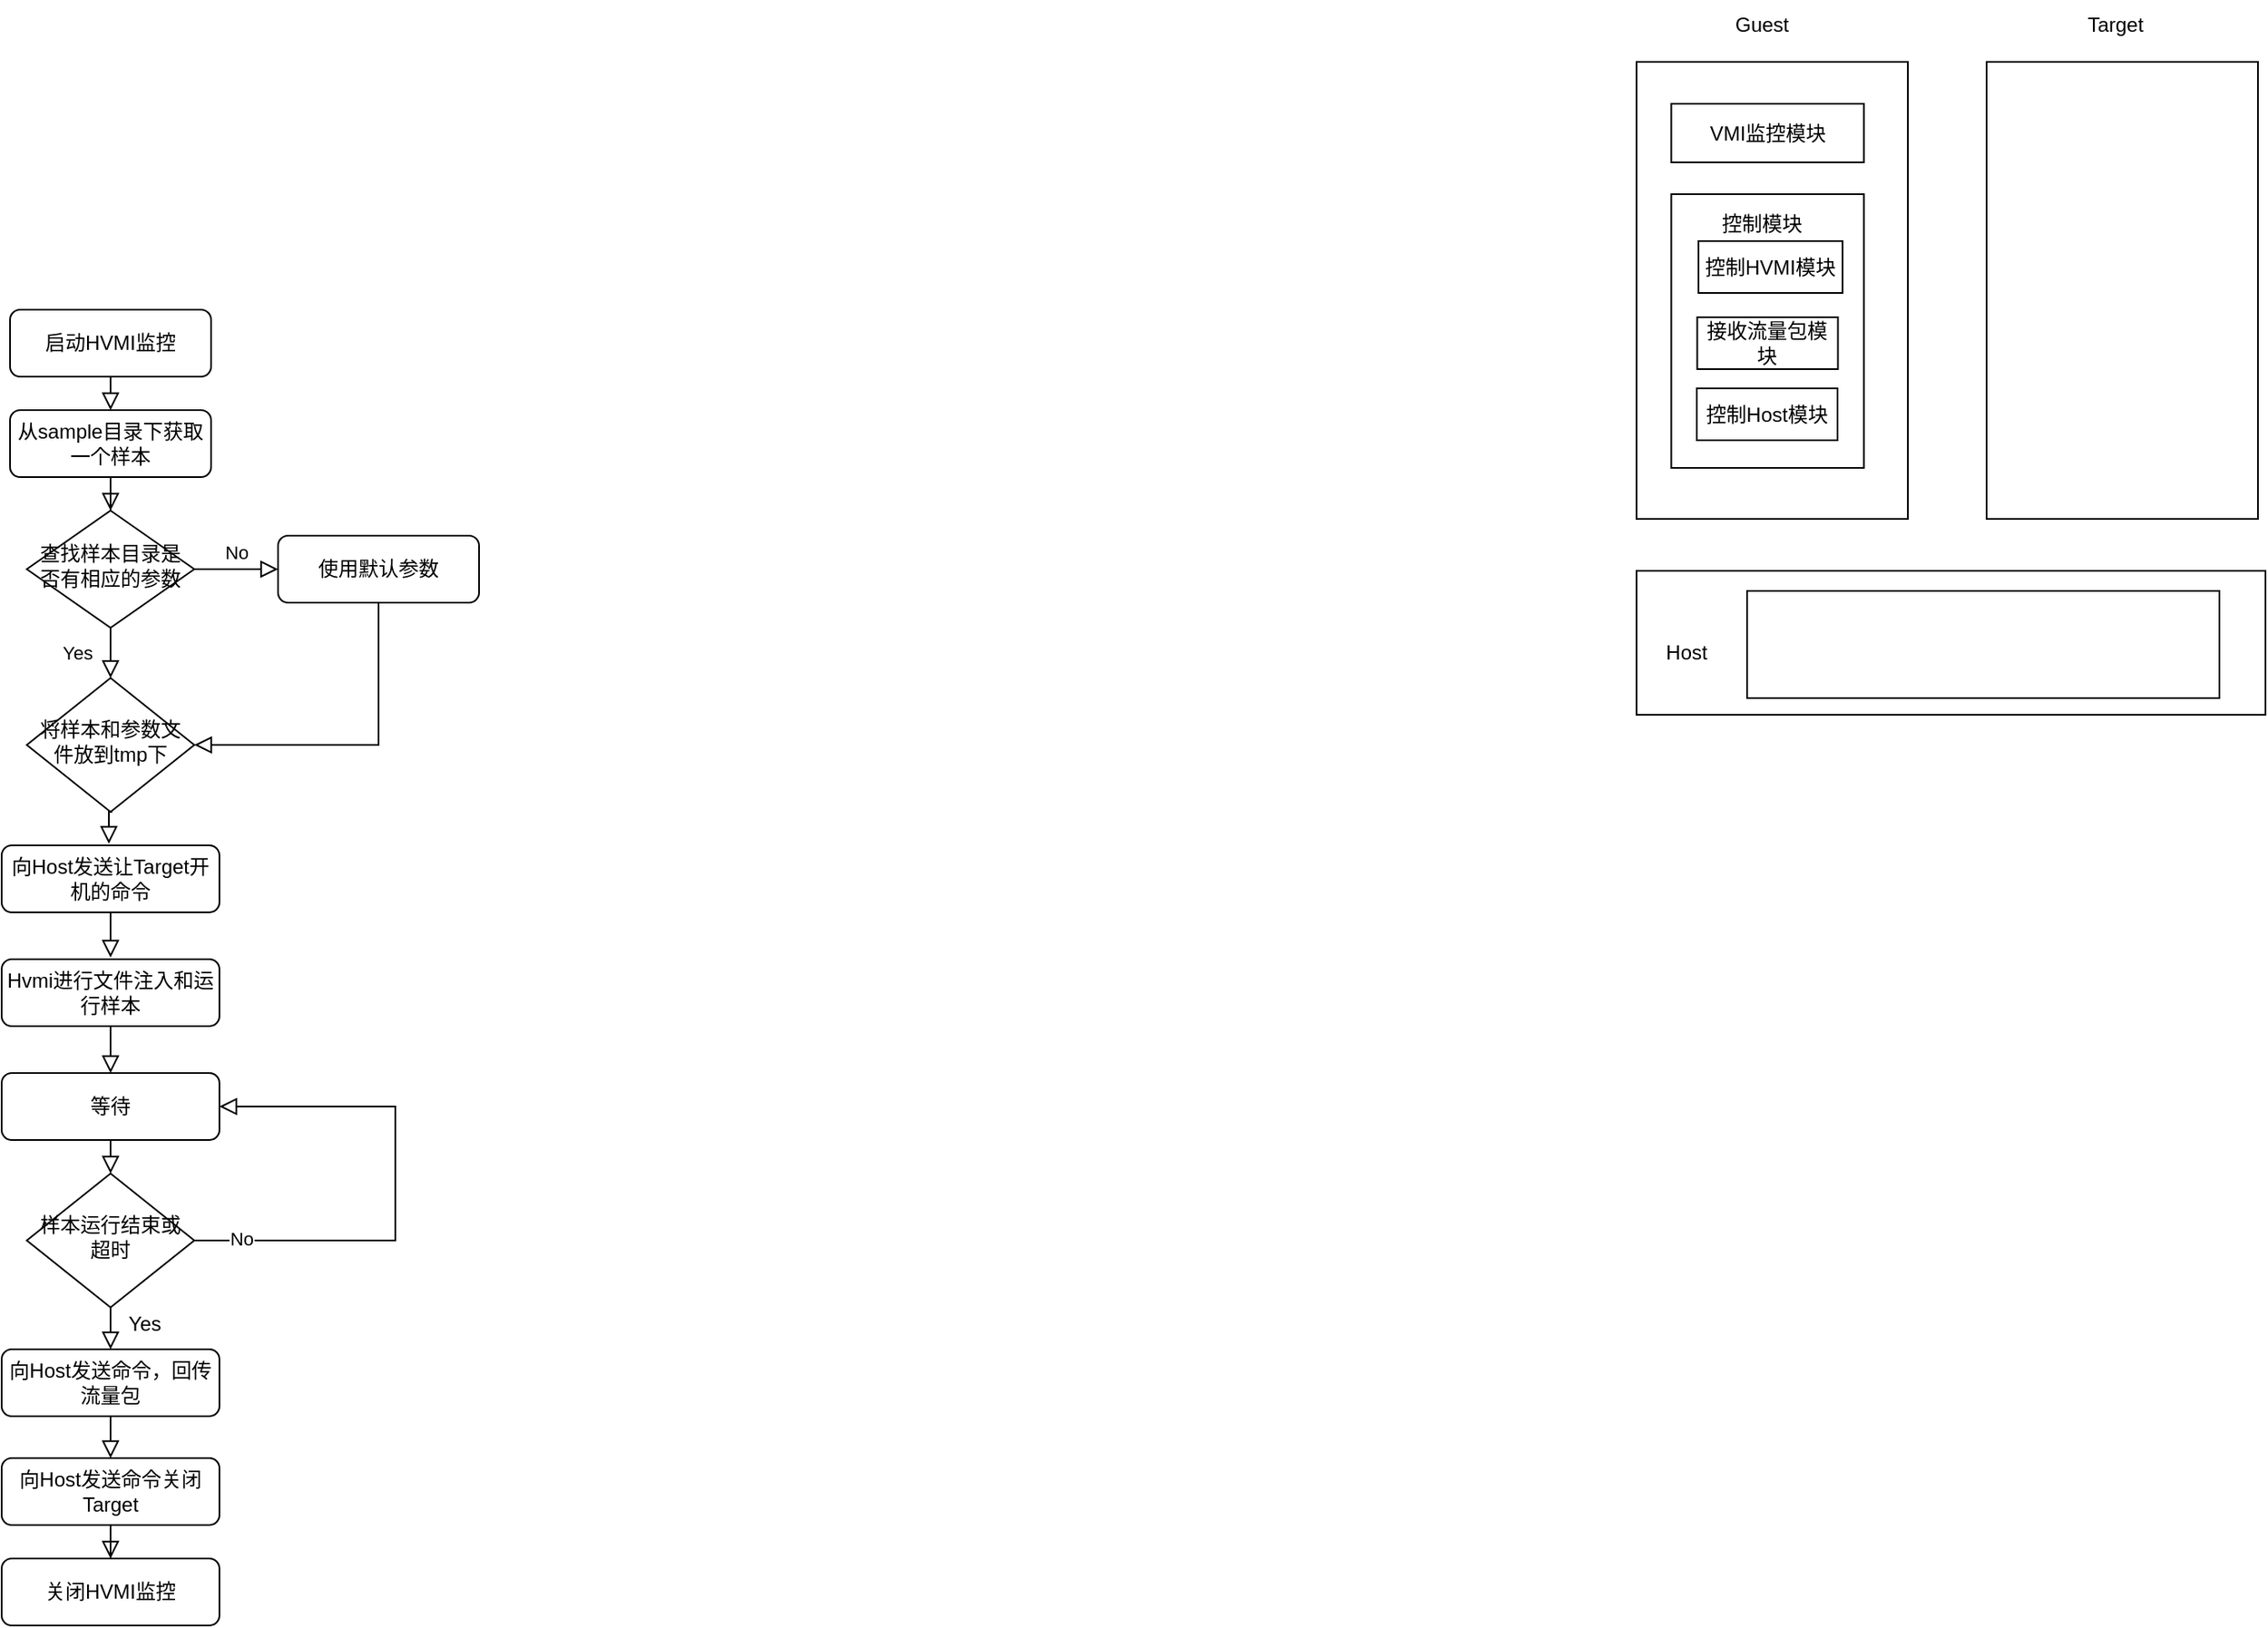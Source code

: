 <mxfile version="20.5.1" type="github" pages="2">
  <diagram id="C5RBs43oDa-KdzZeNtuy" name="Page-1">
    <mxGraphModel dx="441" dy="780" grid="0" gridSize="10" guides="1" tooltips="1" connect="1" arrows="1" fold="1" page="1" pageScale="1" pageWidth="827" pageHeight="1169" math="0" shadow="0">
      <root>
        <mxCell id="WIyWlLk6GJQsqaUBKTNV-0" />
        <mxCell id="WIyWlLk6GJQsqaUBKTNV-1" parent="WIyWlLk6GJQsqaUBKTNV-0" />
        <mxCell id="WIyWlLk6GJQsqaUBKTNV-2" value="" style="rounded=0;html=1;jettySize=auto;orthogonalLoop=1;fontSize=11;endArrow=block;endFill=0;endSize=8;strokeWidth=1;shadow=0;labelBackgroundColor=none;edgeStyle=orthogonalEdgeStyle;exitX=0.5;exitY=1;exitDx=0;exitDy=0;" parent="WIyWlLk6GJQsqaUBKTNV-1" source="L5bjJk7ckYGiC62Blhyu-32" target="WIyWlLk6GJQsqaUBKTNV-6" edge="1">
          <mxGeometry relative="1" as="geometry">
            <mxPoint x="255" y="440" as="sourcePoint" />
          </mxGeometry>
        </mxCell>
        <mxCell id="WIyWlLk6GJQsqaUBKTNV-3" value="启动HVMI监控" style="rounded=1;whiteSpace=wrap;html=1;fontSize=12;glass=0;strokeWidth=1;shadow=0;" parent="WIyWlLk6GJQsqaUBKTNV-1" vertex="1">
          <mxGeometry x="195" y="360" width="120" height="40" as="geometry" />
        </mxCell>
        <mxCell id="WIyWlLk6GJQsqaUBKTNV-4" value="Yes" style="rounded=0;html=1;jettySize=auto;orthogonalLoop=1;fontSize=11;endArrow=block;endFill=0;endSize=8;strokeWidth=1;shadow=0;labelBackgroundColor=none;edgeStyle=orthogonalEdgeStyle;" parent="WIyWlLk6GJQsqaUBKTNV-1" source="WIyWlLk6GJQsqaUBKTNV-6" target="WIyWlLk6GJQsqaUBKTNV-10" edge="1">
          <mxGeometry y="20" relative="1" as="geometry">
            <mxPoint as="offset" />
          </mxGeometry>
        </mxCell>
        <mxCell id="WIyWlLk6GJQsqaUBKTNV-5" value="No" style="edgeStyle=orthogonalEdgeStyle;rounded=0;html=1;jettySize=auto;orthogonalLoop=1;fontSize=11;endArrow=block;endFill=0;endSize=8;strokeWidth=1;shadow=0;labelBackgroundColor=none;" parent="WIyWlLk6GJQsqaUBKTNV-1" source="WIyWlLk6GJQsqaUBKTNV-6" target="WIyWlLk6GJQsqaUBKTNV-7" edge="1">
          <mxGeometry y="10" relative="1" as="geometry">
            <mxPoint as="offset" />
          </mxGeometry>
        </mxCell>
        <mxCell id="WIyWlLk6GJQsqaUBKTNV-6" value="查找样本目录是否有相应的参数" style="rhombus;whiteSpace=wrap;html=1;shadow=0;fontFamily=Helvetica;fontSize=12;align=center;strokeWidth=1;spacing=6;spacingTop=-4;" parent="WIyWlLk6GJQsqaUBKTNV-1" vertex="1">
          <mxGeometry x="205" y="480" width="100" height="70" as="geometry" />
        </mxCell>
        <mxCell id="WIyWlLk6GJQsqaUBKTNV-7" value="使用默认参数" style="rounded=1;whiteSpace=wrap;html=1;fontSize=12;glass=0;strokeWidth=1;shadow=0;" parent="WIyWlLk6GJQsqaUBKTNV-1" vertex="1">
          <mxGeometry x="355" y="495" width="120" height="40" as="geometry" />
        </mxCell>
        <mxCell id="WIyWlLk6GJQsqaUBKTNV-10" value="将样本和参数文件放到tmp下" style="rhombus;whiteSpace=wrap;html=1;shadow=0;fontFamily=Helvetica;fontSize=12;align=center;strokeWidth=1;spacing=6;spacingTop=-4;" parent="WIyWlLk6GJQsqaUBKTNV-1" vertex="1">
          <mxGeometry x="205" y="580" width="100" height="80" as="geometry" />
        </mxCell>
        <mxCell id="WIyWlLk6GJQsqaUBKTNV-11" value="向Host发送让Target开机的命令" style="rounded=1;whiteSpace=wrap;html=1;fontSize=12;glass=0;strokeWidth=1;shadow=0;" parent="WIyWlLk6GJQsqaUBKTNV-1" vertex="1">
          <mxGeometry x="190" y="680" width="130" height="40" as="geometry" />
        </mxCell>
        <mxCell id="L5bjJk7ckYGiC62Blhyu-9" value="" style="rounded=0;html=1;jettySize=auto;orthogonalLoop=1;fontSize=11;endArrow=block;endFill=0;endSize=8;strokeWidth=1;shadow=0;labelBackgroundColor=none;edgeStyle=orthogonalEdgeStyle;exitX=0.5;exitY=1;exitDx=0;exitDy=0;entryX=1;entryY=0.5;entryDx=0;entryDy=0;" parent="WIyWlLk6GJQsqaUBKTNV-1" source="WIyWlLk6GJQsqaUBKTNV-7" target="WIyWlLk6GJQsqaUBKTNV-10" edge="1">
          <mxGeometry relative="1" as="geometry">
            <mxPoint x="265" y="440" as="sourcePoint" />
            <mxPoint x="255" y="570" as="targetPoint" />
            <Array as="points">
              <mxPoint x="415" y="620" />
            </Array>
          </mxGeometry>
        </mxCell>
        <mxCell id="L5bjJk7ckYGiC62Blhyu-11" value="" style="rounded=0;html=1;jettySize=auto;orthogonalLoop=1;fontSize=11;endArrow=block;endFill=0;endSize=8;strokeWidth=1;shadow=0;labelBackgroundColor=none;edgeStyle=orthogonalEdgeStyle;exitX=0.5;exitY=1;exitDx=0;exitDy=0;entryX=0.5;entryY=0;entryDx=0;entryDy=0;" parent="WIyWlLk6GJQsqaUBKTNV-1" source="WIyWlLk6GJQsqaUBKTNV-3" target="L5bjJk7ckYGiC62Blhyu-32" edge="1">
          <mxGeometry relative="1" as="geometry">
            <mxPoint x="265" y="507" as="sourcePoint" />
            <mxPoint x="255" y="417" as="targetPoint" />
          </mxGeometry>
        </mxCell>
        <mxCell id="L5bjJk7ckYGiC62Blhyu-18" value="等待" style="rounded=1;whiteSpace=wrap;html=1;fontSize=12;glass=0;strokeWidth=1;shadow=0;" parent="WIyWlLk6GJQsqaUBKTNV-1" vertex="1">
          <mxGeometry x="190" y="816" width="130" height="40" as="geometry" />
        </mxCell>
        <mxCell id="L5bjJk7ckYGiC62Blhyu-19" value="样本运行结束或超时" style="rhombus;whiteSpace=wrap;html=1;shadow=0;fontFamily=Helvetica;fontSize=12;align=center;strokeWidth=1;spacing=6;spacingTop=-4;" parent="WIyWlLk6GJQsqaUBKTNV-1" vertex="1">
          <mxGeometry x="205" y="876" width="100" height="80" as="geometry" />
        </mxCell>
        <mxCell id="L5bjJk7ckYGiC62Blhyu-23" value="" style="rounded=0;html=1;jettySize=auto;orthogonalLoop=1;fontSize=11;endArrow=block;endFill=0;endSize=8;strokeWidth=1;shadow=0;labelBackgroundColor=none;edgeStyle=orthogonalEdgeStyle;entryX=0.5;entryY=0;entryDx=0;entryDy=0;" parent="WIyWlLk6GJQsqaUBKTNV-1" target="L5bjJk7ckYGiC62Blhyu-19" edge="1">
          <mxGeometry relative="1" as="geometry">
            <mxPoint x="255" y="856" as="sourcePoint" />
            <mxPoint x="265" y="826" as="targetPoint" />
          </mxGeometry>
        </mxCell>
        <mxCell id="L5bjJk7ckYGiC62Blhyu-24" value="向Host发送命令，回传流量包" style="rounded=1;whiteSpace=wrap;html=1;fontSize=12;glass=0;strokeWidth=1;shadow=0;" parent="WIyWlLk6GJQsqaUBKTNV-1" vertex="1">
          <mxGeometry x="190" y="981" width="130" height="40" as="geometry" />
        </mxCell>
        <mxCell id="L5bjJk7ckYGiC62Blhyu-26" value="" style="rounded=0;html=1;jettySize=auto;orthogonalLoop=1;fontSize=11;endArrow=block;endFill=0;endSize=8;strokeWidth=1;shadow=0;labelBackgroundColor=none;edgeStyle=orthogonalEdgeStyle;entryX=0.5;entryY=0;entryDx=0;entryDy=0;exitX=0.5;exitY=1;exitDx=0;exitDy=0;" parent="WIyWlLk6GJQsqaUBKTNV-1" source="L5bjJk7ckYGiC62Blhyu-19" target="L5bjJk7ckYGiC62Blhyu-24" edge="1">
          <mxGeometry relative="1" as="geometry">
            <mxPoint x="255" y="976" as="sourcePoint" />
            <mxPoint x="265" y="906" as="targetPoint" />
          </mxGeometry>
        </mxCell>
        <mxCell id="L5bjJk7ckYGiC62Blhyu-27" value="Yes" style="text;html=1;align=center;verticalAlign=middle;resizable=0;points=[];autosize=1;strokeColor=none;fillColor=none;" parent="WIyWlLk6GJQsqaUBKTNV-1" vertex="1">
          <mxGeometry x="255" y="951" width="40" height="30" as="geometry" />
        </mxCell>
        <mxCell id="L5bjJk7ckYGiC62Blhyu-28" value="" style="rounded=0;html=1;jettySize=auto;orthogonalLoop=1;fontSize=11;endArrow=block;endFill=0;endSize=8;strokeWidth=1;shadow=0;labelBackgroundColor=none;edgeStyle=orthogonalEdgeStyle;exitX=1;exitY=0.5;exitDx=0;exitDy=0;entryX=1;entryY=0.5;entryDx=0;entryDy=0;" parent="WIyWlLk6GJQsqaUBKTNV-1" source="L5bjJk7ckYGiC62Blhyu-19" target="L5bjJk7ckYGiC62Blhyu-18" edge="1">
          <mxGeometry relative="1" as="geometry">
            <mxPoint x="425" y="561" as="sourcePoint" />
            <mxPoint x="315" y="666" as="targetPoint" />
            <Array as="points">
              <mxPoint x="425" y="916" />
              <mxPoint x="425" y="836" />
            </Array>
          </mxGeometry>
        </mxCell>
        <mxCell id="L5bjJk7ckYGiC62Blhyu-29" value="No" style="edgeLabel;html=1;align=center;verticalAlign=middle;resizable=0;points=[];" parent="L5bjJk7ckYGiC62Blhyu-28" vertex="1" connectable="0">
          <mxGeometry x="-0.82" y="1" relative="1" as="geometry">
            <mxPoint as="offset" />
          </mxGeometry>
        </mxCell>
        <mxCell id="L5bjJk7ckYGiC62Blhyu-32" value="从sample目录下获取一个样本" style="rounded=1;whiteSpace=wrap;html=1;fontSize=12;glass=0;strokeWidth=1;shadow=0;" parent="WIyWlLk6GJQsqaUBKTNV-1" vertex="1">
          <mxGeometry x="195" y="420" width="120" height="40" as="geometry" />
        </mxCell>
        <mxCell id="L5bjJk7ckYGiC62Blhyu-34" value="向Host发送命令关闭Target" style="rounded=1;whiteSpace=wrap;html=1;fontSize=12;glass=0;strokeWidth=1;shadow=0;" parent="WIyWlLk6GJQsqaUBKTNV-1" vertex="1">
          <mxGeometry x="190" y="1046" width="130" height="40" as="geometry" />
        </mxCell>
        <mxCell id="L5bjJk7ckYGiC62Blhyu-37" value="" style="rounded=0;html=1;jettySize=auto;orthogonalLoop=1;fontSize=11;endArrow=block;endFill=0;endSize=8;strokeWidth=1;shadow=0;labelBackgroundColor=none;edgeStyle=orthogonalEdgeStyle;entryX=0.5;entryY=0;entryDx=0;entryDy=0;exitX=0.5;exitY=1;exitDx=0;exitDy=0;" parent="WIyWlLk6GJQsqaUBKTNV-1" source="L5bjJk7ckYGiC62Blhyu-24" target="L5bjJk7ckYGiC62Blhyu-34" edge="1">
          <mxGeometry relative="1" as="geometry">
            <mxPoint x="255" y="1026" as="sourcePoint" />
            <mxPoint x="265" y="886" as="targetPoint" />
          </mxGeometry>
        </mxCell>
        <mxCell id="L5bjJk7ckYGiC62Blhyu-38" value="关闭HVMI监控" style="rounded=1;whiteSpace=wrap;html=1;fontSize=12;glass=0;strokeWidth=1;shadow=0;" parent="WIyWlLk6GJQsqaUBKTNV-1" vertex="1">
          <mxGeometry x="190" y="1106" width="130" height="40" as="geometry" />
        </mxCell>
        <mxCell id="L5bjJk7ckYGiC62Blhyu-39" value="" style="rounded=0;html=1;jettySize=auto;orthogonalLoop=1;fontSize=11;endArrow=block;endFill=0;endSize=8;strokeWidth=1;shadow=0;labelBackgroundColor=none;edgeStyle=orthogonalEdgeStyle;exitX=0.5;exitY=1;exitDx=0;exitDy=0;" parent="WIyWlLk6GJQsqaUBKTNV-1" source="L5bjJk7ckYGiC62Blhyu-34" target="L5bjJk7ckYGiC62Blhyu-38" edge="1">
          <mxGeometry relative="1" as="geometry">
            <mxPoint x="265" y="1031" as="sourcePoint" />
            <mxPoint x="265" y="1056" as="targetPoint" />
          </mxGeometry>
        </mxCell>
        <mxCell id="2C7Q1RRgd2hbF5ToqMca-0" value="" style="rounded=0;whiteSpace=wrap;html=1;" parent="WIyWlLk6GJQsqaUBKTNV-1" vertex="1">
          <mxGeometry x="1166" y="212" width="162" height="273" as="geometry" />
        </mxCell>
        <mxCell id="2C7Q1RRgd2hbF5ToqMca-1" value="" style="rounded=0;whiteSpace=wrap;html=1;" parent="WIyWlLk6GJQsqaUBKTNV-1" vertex="1">
          <mxGeometry x="1375" y="212" width="162" height="273" as="geometry" />
        </mxCell>
        <mxCell id="2C7Q1RRgd2hbF5ToqMca-2" value="VMI监控模块" style="rounded=0;whiteSpace=wrap;html=1;" parent="WIyWlLk6GJQsqaUBKTNV-1" vertex="1">
          <mxGeometry x="1186.75" y="237" width="115" height="35" as="geometry" />
        </mxCell>
        <mxCell id="2C7Q1RRgd2hbF5ToqMca-3" value="" style="rounded=0;whiteSpace=wrap;html=1;" parent="WIyWlLk6GJQsqaUBKTNV-1" vertex="1">
          <mxGeometry x="1186.75" y="291" width="115" height="163.5" as="geometry" />
        </mxCell>
        <mxCell id="2C7Q1RRgd2hbF5ToqMca-9" value="" style="rounded=0;whiteSpace=wrap;html=1;" parent="WIyWlLk6GJQsqaUBKTNV-1" vertex="1">
          <mxGeometry x="1166" y="516" width="375.5" height="86" as="geometry" />
        </mxCell>
        <mxCell id="2C7Q1RRgd2hbF5ToqMca-12" value="Host" style="text;html=1;strokeColor=none;fillColor=none;align=center;verticalAlign=middle;whiteSpace=wrap;rounded=0;" parent="WIyWlLk6GJQsqaUBKTNV-1" vertex="1">
          <mxGeometry x="1166" y="550" width="60" height="30" as="geometry" />
        </mxCell>
        <mxCell id="2C7Q1RRgd2hbF5ToqMca-13" value="Guest" style="text;html=1;strokeColor=none;fillColor=none;align=center;verticalAlign=middle;whiteSpace=wrap;rounded=0;" parent="WIyWlLk6GJQsqaUBKTNV-1" vertex="1">
          <mxGeometry x="1211" y="175" width="60" height="30" as="geometry" />
        </mxCell>
        <mxCell id="2C7Q1RRgd2hbF5ToqMca-14" value="Target" style="text;html=1;strokeColor=none;fillColor=none;align=center;verticalAlign=middle;whiteSpace=wrap;rounded=0;" parent="WIyWlLk6GJQsqaUBKTNV-1" vertex="1">
          <mxGeometry x="1422" y="175" width="60" height="30" as="geometry" />
        </mxCell>
        <mxCell id="2C7Q1RRgd2hbF5ToqMca-22" value="控制模块" style="text;html=1;strokeColor=none;fillColor=none;align=center;verticalAlign=middle;whiteSpace=wrap;rounded=0;" parent="WIyWlLk6GJQsqaUBKTNV-1" vertex="1">
          <mxGeometry x="1211" y="294" width="60" height="30" as="geometry" />
        </mxCell>
        <mxCell id="2C7Q1RRgd2hbF5ToqMca-23" value="控制Host模块" style="rounded=0;whiteSpace=wrap;html=1;" parent="WIyWlLk6GJQsqaUBKTNV-1" vertex="1">
          <mxGeometry x="1202" y="407" width="84" height="31" as="geometry" />
        </mxCell>
        <mxCell id="2C7Q1RRgd2hbF5ToqMca-27" value="接收流量包模块" style="rounded=0;whiteSpace=wrap;html=1;" parent="WIyWlLk6GJQsqaUBKTNV-1" vertex="1">
          <mxGeometry x="1202.25" y="364.5" width="84" height="31" as="geometry" />
        </mxCell>
        <mxCell id="TMDhEuVxAZm5kdIAnyZ5-3" value="" style="rounded=0;html=1;jettySize=auto;orthogonalLoop=1;fontSize=11;endArrow=block;endFill=0;endSize=8;strokeWidth=1;shadow=0;labelBackgroundColor=none;edgeStyle=orthogonalEdgeStyle;entryX=0.5;entryY=0;entryDx=0;entryDy=0;" edge="1" parent="WIyWlLk6GJQsqaUBKTNV-1">
          <mxGeometry relative="1" as="geometry">
            <mxPoint x="256" y="660" as="sourcePoint" />
            <mxPoint x="254" y="679" as="targetPoint" />
            <Array as="points">
              <mxPoint x="254" y="660" />
            </Array>
          </mxGeometry>
        </mxCell>
        <mxCell id="TMDhEuVxAZm5kdIAnyZ5-6" value="Hvmi进行文件注入和运行样本" style="rounded=1;whiteSpace=wrap;html=1;fontSize=12;glass=0;strokeWidth=1;shadow=0;" vertex="1" parent="WIyWlLk6GJQsqaUBKTNV-1">
          <mxGeometry x="190" y="748" width="130" height="40" as="geometry" />
        </mxCell>
        <mxCell id="TMDhEuVxAZm5kdIAnyZ5-8" value="" style="rounded=0;html=1;jettySize=auto;orthogonalLoop=1;fontSize=11;endArrow=block;endFill=0;endSize=8;strokeWidth=1;shadow=0;labelBackgroundColor=none;edgeStyle=orthogonalEdgeStyle;exitX=0.5;exitY=1;exitDx=0;exitDy=0;" edge="1" parent="WIyWlLk6GJQsqaUBKTNV-1" source="TMDhEuVxAZm5kdIAnyZ5-6">
          <mxGeometry relative="1" as="geometry">
            <mxPoint x="265" y="1031" as="sourcePoint" />
            <mxPoint x="255" y="816" as="targetPoint" />
          </mxGeometry>
        </mxCell>
        <mxCell id="TMDhEuVxAZm5kdIAnyZ5-9" value="" style="rounded=0;html=1;jettySize=auto;orthogonalLoop=1;fontSize=11;endArrow=block;endFill=0;endSize=8;strokeWidth=1;shadow=0;labelBackgroundColor=none;edgeStyle=orthogonalEdgeStyle;exitX=0.5;exitY=1;exitDx=0;exitDy=0;" edge="1" parent="WIyWlLk6GJQsqaUBKTNV-1" source="WIyWlLk6GJQsqaUBKTNV-11">
          <mxGeometry relative="1" as="geometry">
            <mxPoint x="265" y="798" as="sourcePoint" />
            <mxPoint x="255" y="747" as="targetPoint" />
          </mxGeometry>
        </mxCell>
        <mxCell id="TMDhEuVxAZm5kdIAnyZ5-11" value="" style="rounded=0;whiteSpace=wrap;html=1;" vertex="1" parent="WIyWlLk6GJQsqaUBKTNV-1">
          <mxGeometry x="1232" y="528" width="282" height="64" as="geometry" />
        </mxCell>
        <mxCell id="TMDhEuVxAZm5kdIAnyZ5-12" value="控制HVMI模块" style="rounded=0;whiteSpace=wrap;html=1;" vertex="1" parent="WIyWlLk6GJQsqaUBKTNV-1">
          <mxGeometry x="1203" y="319" width="86" height="31" as="geometry" />
        </mxCell>
      </root>
    </mxGraphModel>
  </diagram>
  <diagram id="dv8fNbfLvrGS_oDKJWrS" name="第 2 页">
    <mxGraphModel dx="1209" dy="578" grid="1" gridSize="10" guides="1" tooltips="1" connect="1" arrows="1" fold="1" page="1" pageScale="1" pageWidth="827" pageHeight="1169" math="0" shadow="0">
      <root>
        <mxCell id="0" />
        <mxCell id="1" parent="0" />
      </root>
    </mxGraphModel>
  </diagram>
</mxfile>
